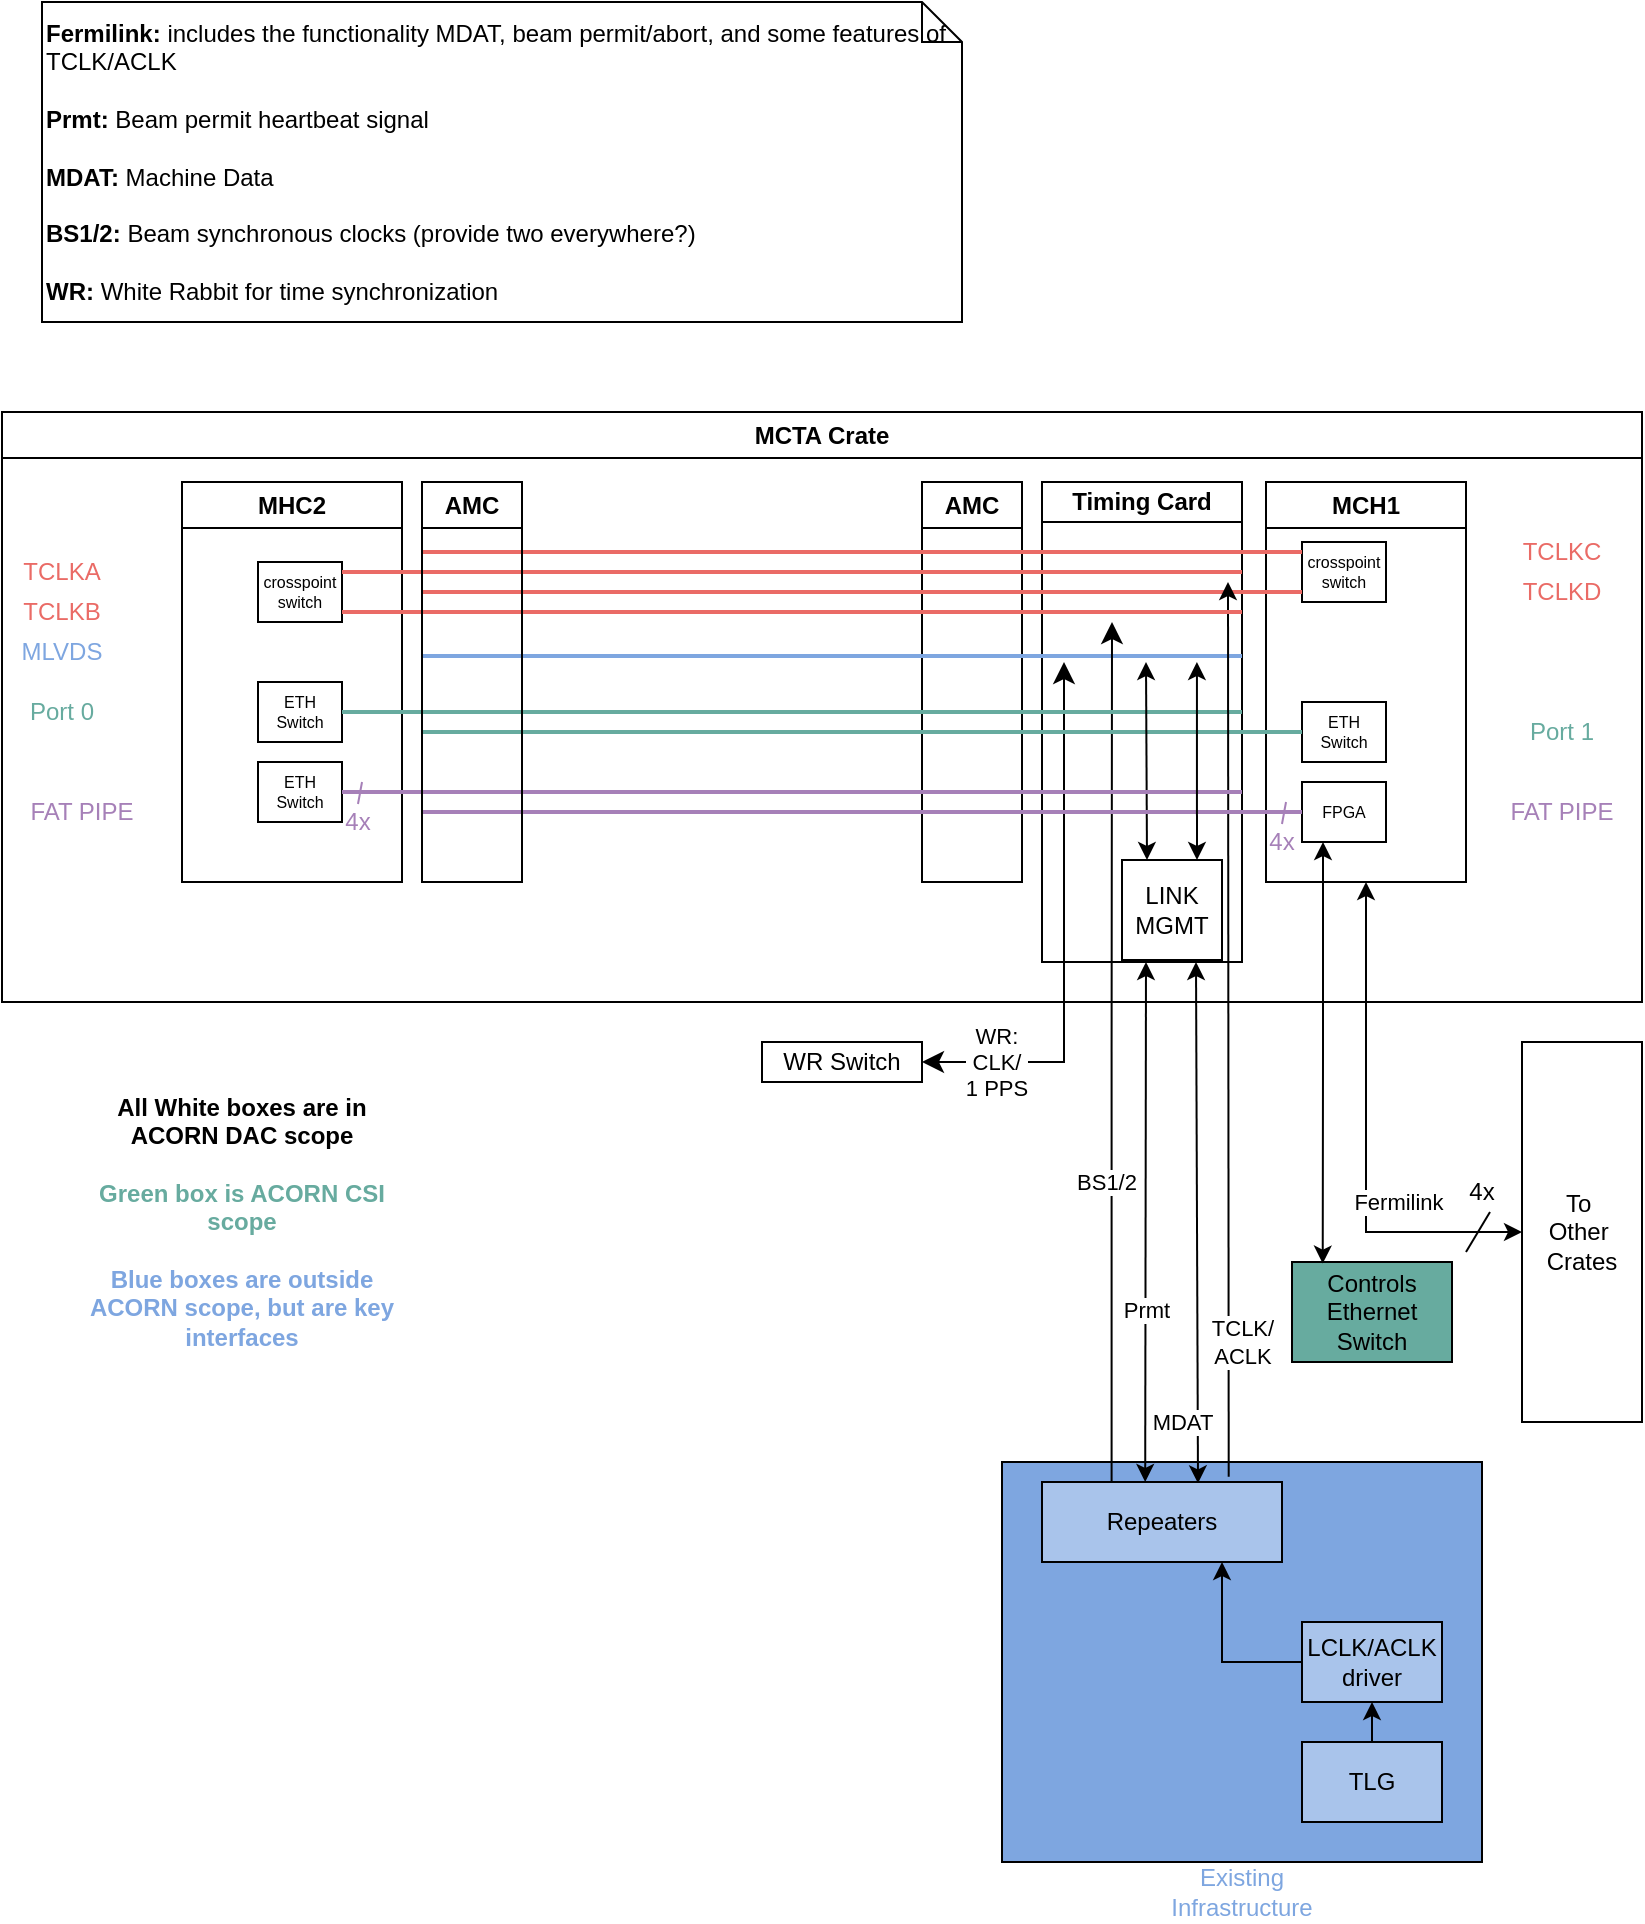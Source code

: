 <mxfile version="24.3.0" type="github">
  <diagram name="Page-1" id="LWEZlGGbSrIIkCykrBxC">
    <mxGraphModel dx="1430" dy="810" grid="1" gridSize="10" guides="1" tooltips="1" connect="1" arrows="1" fold="1" page="1" pageScale="1" pageWidth="850" pageHeight="1100" math="0" shadow="0">
      <root>
        <mxCell id="0" />
        <mxCell id="1" parent="0" />
        <mxCell id="h7kvZbICp2aqLXOeY_oO-31" value="" style="rounded=0;whiteSpace=wrap;html=1;labelBackgroundColor=none;fillColor=#7EA6E0;" vertex="1" parent="1">
          <mxGeometry x="520" y="760" width="240" height="200" as="geometry" />
        </mxCell>
        <mxCell id="NNJ1faXIut8Of5q7evjf-1" value="MCH1" style="swimlane;whiteSpace=wrap;html=1;" parent="1" vertex="1">
          <mxGeometry x="652" y="270" width="100" height="200" as="geometry" />
        </mxCell>
        <mxCell id="NNJ1faXIut8Of5q7evjf-40" value="&lt;div style=&quot;font-size: 8px;&quot;&gt;&lt;span style=&quot;background-color: initial; font-size: 8px;&quot;&gt;&lt;font style=&quot;font-size: 8px;&quot;&gt;crosspoint&lt;/font&gt;&lt;/span&gt;&lt;/div&gt;&lt;div style=&quot;font-size: 8px;&quot;&gt;&lt;span style=&quot;background-color: initial; font-size: 8px;&quot;&gt;&lt;font style=&quot;font-size: 8px;&quot;&gt;switch&lt;/font&gt;&lt;/span&gt;&lt;/div&gt;" style="rounded=0;whiteSpace=wrap;html=1;align=center;fontSize=8;" parent="NNJ1faXIut8Of5q7evjf-1" vertex="1">
          <mxGeometry x="18" y="30" width="42" height="30" as="geometry" />
        </mxCell>
        <mxCell id="h7kvZbICp2aqLXOeY_oO-13" value="ETH&lt;br&gt;Switch" style="rounded=0;whiteSpace=wrap;html=1;align=center;fontSize=8;" vertex="1" parent="NNJ1faXIut8Of5q7evjf-1">
          <mxGeometry x="18" y="110" width="42" height="30" as="geometry" />
        </mxCell>
        <mxCell id="h7kvZbICp2aqLXOeY_oO-23" value="" style="endArrow=none;html=1;rounded=0;strokeColor=#A680B8;" edge="1" parent="NNJ1faXIut8Of5q7evjf-1">
          <mxGeometry width="50" height="50" relative="1" as="geometry">
            <mxPoint x="8" y="171" as="sourcePoint" />
            <mxPoint x="10" y="160" as="targetPoint" />
          </mxGeometry>
        </mxCell>
        <mxCell id="h7kvZbICp2aqLXOeY_oO-24" value="&lt;font color=&quot;#a680b8&quot;&gt;4x&lt;/font&gt;" style="text;html=1;align=center;verticalAlign=middle;whiteSpace=wrap;rounded=0;strokeColor=none;" vertex="1" parent="NNJ1faXIut8Of5q7evjf-1">
          <mxGeometry x="-22" y="165" width="60" height="30" as="geometry" />
        </mxCell>
        <mxCell id="h7kvZbICp2aqLXOeY_oO-29" value="FPGA" style="rounded=0;whiteSpace=wrap;html=1;align=center;fontSize=8;" vertex="1" parent="NNJ1faXIut8Of5q7evjf-1">
          <mxGeometry x="18" y="150" width="42" height="30" as="geometry" />
        </mxCell>
        <mxCell id="NNJ1faXIut8Of5q7evjf-2" value="Timing Card" style="swimlane;whiteSpace=wrap;html=1;startSize=20;" parent="1" vertex="1">
          <mxGeometry x="540" y="270" width="100" height="240" as="geometry" />
        </mxCell>
        <mxCell id="h7kvZbICp2aqLXOeY_oO-4" value="LINK MGMT" style="rounded=0;whiteSpace=wrap;html=1;" vertex="1" parent="NNJ1faXIut8Of5q7evjf-2">
          <mxGeometry x="40" y="189" width="50" height="50" as="geometry" />
        </mxCell>
        <mxCell id="NNJ1faXIut8Of5q7evjf-3" value="MHC2" style="swimlane;whiteSpace=wrap;html=1;" parent="1" vertex="1">
          <mxGeometry x="110" y="270" width="110" height="200" as="geometry" />
        </mxCell>
        <mxCell id="NNJ1faXIut8Of5q7evjf-42" value="&lt;div style=&quot;font-size: 8px;&quot;&gt;&lt;span style=&quot;background-color: initial; font-size: 8px;&quot;&gt;&lt;font style=&quot;font-size: 8px;&quot;&gt;crosspoint&lt;/font&gt;&lt;/span&gt;&lt;/div&gt;&lt;div style=&quot;font-size: 8px;&quot;&gt;&lt;span style=&quot;background-color: initial; font-size: 8px;&quot;&gt;&lt;font style=&quot;font-size: 8px;&quot;&gt;switch&lt;/font&gt;&lt;/span&gt;&lt;/div&gt;" style="rounded=0;whiteSpace=wrap;html=1;align=center;fontSize=8;" parent="NNJ1faXIut8Of5q7evjf-3" vertex="1">
          <mxGeometry x="38" y="40" width="42" height="30" as="geometry" />
        </mxCell>
        <mxCell id="h7kvZbICp2aqLXOeY_oO-12" value="ETH&lt;br&gt;Switch" style="rounded=0;whiteSpace=wrap;html=1;align=center;fontSize=8;" vertex="1" parent="NNJ1faXIut8Of5q7evjf-3">
          <mxGeometry x="38" y="100" width="42" height="30" as="geometry" />
        </mxCell>
        <mxCell id="h7kvZbICp2aqLXOeY_oO-20" value="" style="endArrow=none;html=1;rounded=0;strokeColor=#A680B8;" edge="1" parent="NNJ1faXIut8Of5q7evjf-3">
          <mxGeometry width="50" height="50" relative="1" as="geometry">
            <mxPoint x="88" y="161" as="sourcePoint" />
            <mxPoint x="90" y="150" as="targetPoint" />
          </mxGeometry>
        </mxCell>
        <mxCell id="h7kvZbICp2aqLXOeY_oO-21" value="&lt;font color=&quot;#a680b8&quot;&gt;4x&lt;/font&gt;" style="text;html=1;align=center;verticalAlign=middle;whiteSpace=wrap;rounded=0;strokeColor=none;" vertex="1" parent="NNJ1faXIut8Of5q7evjf-3">
          <mxGeometry x="58" y="155" width="60" height="30" as="geometry" />
        </mxCell>
        <mxCell id="h7kvZbICp2aqLXOeY_oO-28" value="ETH&lt;br&gt;Switch" style="rounded=0;whiteSpace=wrap;html=1;align=center;fontSize=8;" vertex="1" parent="NNJ1faXIut8Of5q7evjf-3">
          <mxGeometry x="38" y="140" width="42" height="30" as="geometry" />
        </mxCell>
        <mxCell id="NNJ1faXIut8Of5q7evjf-4" value="AMC" style="swimlane;whiteSpace=wrap;html=1;" parent="1" vertex="1">
          <mxGeometry x="480" y="270" width="50" height="200" as="geometry" />
        </mxCell>
        <mxCell id="NNJ1faXIut8Of5q7evjf-10" value="&lt;b&gt;Fermilink:&lt;/b&gt; includes the functionality MDAT, beam permit/abort, and some features of&amp;nbsp;&lt;br&gt;TCLK/ACLK&lt;div&gt;&lt;br&gt;&lt;b&gt;Prmt:&lt;/b&gt; Beam permit heartbeat signal&lt;br&gt;&lt;br&gt;&lt;b&gt;MDAT:&lt;/b&gt; Machine Data&lt;br&gt;&lt;br&gt;&lt;b&gt;BS1/2:&lt;/b&gt; Beam synchronous clocks (provide two everywhere?)&lt;br&gt;&lt;br&gt;&lt;b&gt;WR:&lt;/b&gt; White Rabbit for time synchronization&lt;/div&gt;" style="shape=note;size=20;whiteSpace=wrap;html=1;align=left;" parent="1" vertex="1">
          <mxGeometry x="40" y="30" width="460" height="160" as="geometry" />
        </mxCell>
        <mxCell id="NNJ1faXIut8Of5q7evjf-12" value="TCLKA" style="text;html=1;strokeColor=none;fillColor=none;align=center;verticalAlign=middle;whiteSpace=wrap;rounded=0;fontColor=#EA6B66;" parent="1" vertex="1">
          <mxGeometry x="20" y="300" width="60" height="30" as="geometry" />
        </mxCell>
        <mxCell id="NNJ1faXIut8Of5q7evjf-15" value="TCLKB" style="text;html=1;strokeColor=none;fillColor=none;align=center;verticalAlign=middle;whiteSpace=wrap;rounded=0;fontColor=#EA6B66;" parent="1" vertex="1">
          <mxGeometry x="20" y="320" width="60" height="30" as="geometry" />
        </mxCell>
        <mxCell id="NNJ1faXIut8Of5q7evjf-16" value="" style="line;strokeWidth=2;html=1;strokeColor=#EA6B66;" parent="1" vertex="1">
          <mxGeometry x="230" y="320" width="440" height="10" as="geometry" />
        </mxCell>
        <mxCell id="NNJ1faXIut8Of5q7evjf-17" value="" style="line;strokeWidth=2;html=1;strokeColor=#EA6B66;" parent="1" vertex="1">
          <mxGeometry x="230" y="300" width="440" height="10" as="geometry" />
        </mxCell>
        <mxCell id="NNJ1faXIut8Of5q7evjf-18" value="TCLKC" style="text;html=1;strokeColor=none;fillColor=none;align=center;verticalAlign=middle;whiteSpace=wrap;rounded=0;fontColor=#EA6B66;" parent="1" vertex="1">
          <mxGeometry x="770" y="290" width="60" height="30" as="geometry" />
        </mxCell>
        <mxCell id="NNJ1faXIut8Of5q7evjf-19" value="TCLKD" style="text;html=1;strokeColor=none;fillColor=none;align=center;verticalAlign=middle;whiteSpace=wrap;rounded=0;fontColor=#EA6B66;" parent="1" vertex="1">
          <mxGeometry x="770" y="310" width="60" height="30" as="geometry" />
        </mxCell>
        <mxCell id="NNJ1faXIut8Of5q7evjf-23" value="" style="line;strokeWidth=2;html=1;strokeColor=#7EA6E0;fontColor=#7EA6E0;" parent="1" vertex="1">
          <mxGeometry x="230" y="352" width="410" height="10" as="geometry" />
        </mxCell>
        <mxCell id="NNJ1faXIut8Of5q7evjf-24" value="Prmt" style="endArrow=classic;html=1;rounded=0;exitX=0.43;exitY=0;exitDx=0;exitDy=0;exitPerimeter=0;startArrow=classic;startFill=1;" parent="1" source="NNJ1faXIut8Of5q7evjf-47" edge="1">
          <mxGeometry x="-0.333" width="50" height="50" relative="1" as="geometry">
            <mxPoint x="600" y="670" as="sourcePoint" />
            <mxPoint x="592" y="510" as="targetPoint" />
            <mxPoint as="offset" />
          </mxGeometry>
        </mxCell>
        <mxCell id="NNJ1faXIut8Of5q7evjf-27" value="WR: &lt;br&gt;CLK/&lt;br&gt;1 PPS" style="edgeStyle=elbowEdgeStyle;elbow=vertical;endArrow=classic;html=1;curved=0;rounded=0;endSize=8;startSize=8;exitX=1;exitY=0.5;exitDx=0;exitDy=0;startArrow=classic;startFill=1;" parent="1" source="NNJ1faXIut8Of5q7evjf-44" edge="1">
          <mxGeometry x="-0.732" width="50" height="50" relative="1" as="geometry">
            <mxPoint x="550" y="545" as="sourcePoint" />
            <mxPoint x="551" y="360" as="targetPoint" />
            <mxPoint as="offset" />
            <Array as="points">
              <mxPoint x="530" y="560" />
            </Array>
          </mxGeometry>
        </mxCell>
        <mxCell id="NNJ1faXIut8Of5q7evjf-29" value="BS1/2" style="edgeStyle=elbowEdgeStyle;elbow=vertical;endArrow=classic;html=1;curved=0;rounded=0;endSize=8;startSize=8;exitX=0.29;exitY=0;exitDx=0;exitDy=0;exitPerimeter=0;" parent="1" source="NNJ1faXIut8Of5q7evjf-47" edge="1">
          <mxGeometry x="-0.3" y="3" width="50" height="50" relative="1" as="geometry">
            <mxPoint x="570" y="740" as="sourcePoint" />
            <mxPoint x="575" y="340" as="targetPoint" />
            <Array as="points" />
            <mxPoint as="offset" />
          </mxGeometry>
        </mxCell>
        <mxCell id="NNJ1faXIut8Of5q7evjf-31" value="" style="line;strokeWidth=2;html=1;strokeColor=#67AB9F;" parent="1" vertex="1">
          <mxGeometry x="190" y="380" width="450" height="10" as="geometry" />
        </mxCell>
        <mxCell id="NNJ1faXIut8Of5q7evjf-32" value="" style="line;strokeWidth=2;html=1;strokeColor=#67AB9F;" parent="1" vertex="1">
          <mxGeometry x="230" y="390" width="440" height="10" as="geometry" />
        </mxCell>
        <mxCell id="NNJ1faXIut8Of5q7evjf-33" value="Port 0" style="text;html=1;strokeColor=none;fillColor=none;align=center;verticalAlign=middle;whiteSpace=wrap;rounded=0;fontColor=#67AB9F;" parent="1" vertex="1">
          <mxGeometry x="20" y="370" width="60" height="30" as="geometry" />
        </mxCell>
        <mxCell id="NNJ1faXIut8Of5q7evjf-34" value="Port 1" style="text;html=1;strokeColor=none;fillColor=none;align=center;verticalAlign=middle;whiteSpace=wrap;rounded=0;fontColor=#67AB9F;" parent="1" vertex="1">
          <mxGeometry x="770" y="380" width="60" height="30" as="geometry" />
        </mxCell>
        <mxCell id="NNJ1faXIut8Of5q7evjf-36" value="TCLK/&lt;br&gt;ACLK" style="endArrow=classic;html=1;rounded=0;exitX=0.778;exitY=-0.067;exitDx=0;exitDy=0;exitPerimeter=0;startArrow=none;startFill=0;" parent="1" source="NNJ1faXIut8Of5q7evjf-47" edge="1">
          <mxGeometry x="-0.699" y="-7" width="50" height="50" relative="1" as="geometry">
            <mxPoint x="634.16" y="709" as="sourcePoint" />
            <mxPoint x="633" y="320" as="targetPoint" />
            <mxPoint as="offset" />
          </mxGeometry>
        </mxCell>
        <mxCell id="NNJ1faXIut8Of5q7evjf-37" value="MDAT" style="endArrow=classic;html=1;rounded=0;exitX=0.65;exitY=0.017;exitDx=0;exitDy=0;exitPerimeter=0;startArrow=classic;startFill=1;" parent="1" source="NNJ1faXIut8Of5q7evjf-47" edge="1">
          <mxGeometry x="-0.764" y="8" width="50" height="50" relative="1" as="geometry">
            <mxPoint x="620" y="740" as="sourcePoint" />
            <mxPoint x="617" y="510" as="targetPoint" />
            <mxPoint as="offset" />
          </mxGeometry>
        </mxCell>
        <mxCell id="NNJ1faXIut8Of5q7evjf-41" value="&lt;font color=&quot;#7ea6e0&quot;&gt;MLVDS&lt;/font&gt;" style="text;html=1;strokeColor=none;fillColor=none;align=center;verticalAlign=middle;whiteSpace=wrap;rounded=0;fontColor=#67AB9F;" parent="1" vertex="1">
          <mxGeometry x="20" y="340" width="60" height="30" as="geometry" />
        </mxCell>
        <mxCell id="NNJ1faXIut8Of5q7evjf-44" value="WR Switch" style="rounded=0;whiteSpace=wrap;html=1;" parent="1" vertex="1">
          <mxGeometry x="400" y="550" width="80" height="20" as="geometry" />
        </mxCell>
        <mxCell id="NNJ1faXIut8Of5q7evjf-47" value="Repeaters" style="rounded=0;whiteSpace=wrap;html=1;points=[[0,0,0,0,0],[0,0.25,0,0,0],[0,0.5,0,0,0],[0,0.75,0,0,0],[0,1,0,0,0],[0.14,0,0,0,0],[0.25,1,0,0,0],[0.29,0,0,0,0],[0.43,0,0,0,0],[0.5,1,0,0,0],[0.57,0,0,0,0],[0.71,0,0,0,0],[0.75,1,0,0,0],[0.86,0,0,0,0],[1,0,0,0,0],[1,0.25,0,0,0],[1,0.5,0,0,0],[1,0.75,0,0,0],[1,1,0,0,0]];fillColor=#A9C4EB;" parent="1" vertex="1">
          <mxGeometry x="540" y="770" width="120" height="40" as="geometry" />
        </mxCell>
        <mxCell id="NNJ1faXIut8Of5q7evjf-53" value="TLG" style="rounded=0;whiteSpace=wrap;html=1;points=[[0,0,0,0,0],[0,0.25,0,0,0],[0,0.5,0,0,0],[0,0.75,0,0,0],[0,1,0,0,0],[0.14,0,0,0,0],[0.25,1,0,0,0],[0.29,0,0,0,0],[0.43,0,0,0,0],[0.5,1,0,0,0],[0.57,0,0,0,0],[0.71,0,0,0,0],[0.75,1,0,0,0],[0.86,0,0,0,0],[1,0,0,0,0],[1,0.25,0,0,0],[1,0.5,0,0,0],[1,0.75,0,0,0],[1,1,0,0,0]];fillColor=#A9C4EB;" parent="1" vertex="1">
          <mxGeometry x="670" y="900" width="70" height="40" as="geometry" />
        </mxCell>
        <mxCell id="NNJ1faXIut8Of5q7evjf-55" style="edgeStyle=orthogonalEdgeStyle;rounded=0;orthogonalLoop=1;jettySize=auto;html=1;entryX=0.75;entryY=1;entryDx=0;entryDy=0;entryPerimeter=0;exitX=0;exitY=0.5;exitDx=0;exitDy=0;exitPerimeter=0;" parent="1" source="NNJ1faXIut8Of5q7evjf-56" target="NNJ1faXIut8Of5q7evjf-47" edge="1">
          <mxGeometry relative="1" as="geometry">
            <mxPoint x="690" y="890" as="sourcePoint" />
          </mxGeometry>
        </mxCell>
        <mxCell id="NNJ1faXIut8Of5q7evjf-56" value="LCLK/ACLK&lt;br&gt;driver" style="rounded=0;whiteSpace=wrap;html=1;points=[[0,0,0,0,0],[0,0.25,0,0,0],[0,0.5,0,0,0],[0,0.75,0,0,0],[0,1,0,0,0],[0.14,0,0,0,0],[0.25,1,0,0,0],[0.29,0,0,0,0],[0.43,0,0,0,0],[0.5,1,0,0,0],[0.57,0,0,0,0],[0.71,0,0,0,0],[0.75,1,0,0,0],[0.86,0,0,0,0],[1,0,0,0,0],[1,0.25,0,0,0],[1,0.5,0,0,0],[1,0.75,0,0,0],[1,1,0,0,0]];fillColor=#A9C4EB;" parent="1" vertex="1">
          <mxGeometry x="670" y="840" width="70" height="40" as="geometry" />
        </mxCell>
        <mxCell id="NNJ1faXIut8Of5q7evjf-57" style="edgeStyle=orthogonalEdgeStyle;rounded=0;orthogonalLoop=1;jettySize=auto;html=1;exitX=0.43;exitY=0;exitDx=0;exitDy=0;exitPerimeter=0;entryX=0.5;entryY=1;entryDx=0;entryDy=0;entryPerimeter=0;" parent="1" source="NNJ1faXIut8Of5q7evjf-53" target="NNJ1faXIut8Of5q7evjf-56" edge="1">
          <mxGeometry relative="1" as="geometry" />
        </mxCell>
        <mxCell id="NNJ1faXIut8Of5q7evjf-58" value="FAT PIPE" style="text;html=1;strokeColor=none;fillColor=none;align=center;verticalAlign=middle;whiteSpace=wrap;rounded=0;fontColor=#A680B8;" parent="1" vertex="1">
          <mxGeometry x="770" y="420" width="60" height="30" as="geometry" />
        </mxCell>
        <mxCell id="h7kvZbICp2aqLXOeY_oO-5" style="edgeStyle=orthogonalEdgeStyle;rounded=0;orthogonalLoop=1;jettySize=auto;html=1;exitX=0.25;exitY=0;exitDx=0;exitDy=0;startArrow=classic;startFill=1;" edge="1" parent="1" source="h7kvZbICp2aqLXOeY_oO-4">
          <mxGeometry relative="1" as="geometry">
            <mxPoint x="592" y="360" as="targetPoint" />
          </mxGeometry>
        </mxCell>
        <mxCell id="h7kvZbICp2aqLXOeY_oO-6" value="To&amp;nbsp;&lt;br&gt;Other&amp;nbsp;&lt;br&gt;Crates" style="rounded=0;whiteSpace=wrap;html=1;points=[[0,0,0,0,0],[0,0.25,0,0,0],[0,0.5,0,0,0],[0,0.75,0,0,0],[0,1,0,0,0],[0.14,0,0,0,0],[0.25,1,0,0,0],[0.29,0,0,0,0],[0.43,0,0,0,0],[0.5,1,0,0,0],[0.57,0,0,0,0],[0.71,0,0,0,0],[0.75,1,0,0,0],[0.86,0,0,0,0],[1,0,0,0,0],[1,0.25,0,0,0],[1,0.5,0,0,0],[1,0.75,0,0,0],[1,1,0,0,0]];" vertex="1" parent="1">
          <mxGeometry x="780" y="550" width="60" height="190" as="geometry" />
        </mxCell>
        <mxCell id="h7kvZbICp2aqLXOeY_oO-7" value="Fermilink" style="edgeStyle=orthogonalEdgeStyle;rounded=0;orthogonalLoop=1;jettySize=auto;html=1;exitX=0.5;exitY=1;exitDx=0;exitDy=0;entryX=0;entryY=0.5;entryDx=0;entryDy=0;entryPerimeter=0;startArrow=classic;startFill=1;" edge="1" parent="1" source="NNJ1faXIut8Of5q7evjf-1" target="h7kvZbICp2aqLXOeY_oO-6">
          <mxGeometry x="0.507" y="15" relative="1" as="geometry">
            <mxPoint as="offset" />
          </mxGeometry>
        </mxCell>
        <mxCell id="h7kvZbICp2aqLXOeY_oO-11" value="FAT PIPE" style="text;html=1;strokeColor=none;fillColor=none;align=center;verticalAlign=middle;whiteSpace=wrap;rounded=0;fontColor=#A680B8;" vertex="1" parent="1">
          <mxGeometry x="30" y="420" width="60" height="30" as="geometry" />
        </mxCell>
        <mxCell id="h7kvZbICp2aqLXOeY_oO-14" value="" style="line;strokeWidth=2;html=1;strokeColor=#A680B8;" vertex="1" parent="1">
          <mxGeometry x="190" y="420" width="450" height="10" as="geometry" />
        </mxCell>
        <mxCell id="h7kvZbICp2aqLXOeY_oO-15" value="" style="line;strokeWidth=2;html=1;strokeColor=#A680B8;" vertex="1" parent="1">
          <mxGeometry x="230" y="430" width="440" height="10" as="geometry" />
        </mxCell>
        <mxCell id="h7kvZbICp2aqLXOeY_oO-17" style="edgeStyle=orthogonalEdgeStyle;rounded=0;orthogonalLoop=1;jettySize=auto;html=1;exitX=0.75;exitY=0;exitDx=0;exitDy=0;entryX=0.945;entryY=0.8;entryDx=0;entryDy=0;entryPerimeter=0;startArrow=classic;startFill=1;" edge="1" parent="1" source="h7kvZbICp2aqLXOeY_oO-4" target="NNJ1faXIut8Of5q7evjf-23">
          <mxGeometry relative="1" as="geometry">
            <mxPoint x="620" y="420" as="targetPoint" />
          </mxGeometry>
        </mxCell>
        <mxCell id="h7kvZbICp2aqLXOeY_oO-18" value="" style="endArrow=none;html=1;rounded=0;" edge="1" parent="1">
          <mxGeometry width="50" height="50" relative="1" as="geometry">
            <mxPoint x="752" y="655" as="sourcePoint" />
            <mxPoint x="764" y="635" as="targetPoint" />
          </mxGeometry>
        </mxCell>
        <mxCell id="h7kvZbICp2aqLXOeY_oO-19" value="4x" style="text;html=1;align=center;verticalAlign=middle;whiteSpace=wrap;rounded=0;" vertex="1" parent="1">
          <mxGeometry x="730" y="610" width="60" height="30" as="geometry" />
        </mxCell>
        <mxCell id="h7kvZbICp2aqLXOeY_oO-25" value="" style="line;strokeWidth=2;html=1;strokeColor=#EA6B66;" vertex="1" parent="1">
          <mxGeometry x="190" y="330" width="450" height="10" as="geometry" />
        </mxCell>
        <mxCell id="h7kvZbICp2aqLXOeY_oO-26" value="" style="line;strokeWidth=2;html=1;strokeColor=#EA6B66;" vertex="1" parent="1">
          <mxGeometry x="190" y="310" width="450" height="10" as="geometry" />
        </mxCell>
        <mxCell id="h7kvZbICp2aqLXOeY_oO-27" value="AMC" style="swimlane;whiteSpace=wrap;html=1;" vertex="1" parent="1">
          <mxGeometry x="230" y="270" width="50" height="200" as="geometry" />
        </mxCell>
        <mxCell id="h7kvZbICp2aqLXOeY_oO-32" value="&lt;font color=&quot;#7ea6e0&quot;&gt;Existing Infrastructure&lt;/font&gt;" style="text;html=1;align=center;verticalAlign=middle;whiteSpace=wrap;rounded=0;" vertex="1" parent="1">
          <mxGeometry x="610" y="960" width="60" height="30" as="geometry" />
        </mxCell>
        <mxCell id="h7kvZbICp2aqLXOeY_oO-33" value="Controls&lt;div&gt;Ethernet&lt;br&gt;Switch&lt;/div&gt;" style="rounded=0;whiteSpace=wrap;html=1;fillColor=#67AB9F;" vertex="1" parent="1">
          <mxGeometry x="665" y="660" width="80" height="50" as="geometry" />
        </mxCell>
        <mxCell id="h7kvZbICp2aqLXOeY_oO-37" value="MCTA Crate" style="swimlane;whiteSpace=wrap;html=1;" vertex="1" parent="1">
          <mxGeometry x="20" y="235" width="820" height="295" as="geometry" />
        </mxCell>
        <mxCell id="h7kvZbICp2aqLXOeY_oO-30" value="" style="edgeStyle=orthogonalEdgeStyle;rounded=0;orthogonalLoop=1;jettySize=auto;html=1;exitX=0.25;exitY=1;exitDx=0;exitDy=0;startArrow=classic;startFill=1;entryX=0.192;entryY=0.016;entryDx=0;entryDy=0;entryPerimeter=0;" edge="1" parent="1" source="h7kvZbICp2aqLXOeY_oO-29" target="h7kvZbICp2aqLXOeY_oO-33">
          <mxGeometry x="1" y="10" relative="1" as="geometry">
            <mxPoint x="680.345" y="640" as="targetPoint" />
            <mxPoint x="-10" y="10" as="offset" />
          </mxGeometry>
        </mxCell>
        <mxCell id="h7kvZbICp2aqLXOeY_oO-49" value="&lt;b&gt;All White boxes are in ACORN DAC scope&lt;br&gt;&lt;br&gt;&lt;font color=&quot;#67ab9f&quot;&gt;Green box is ACORN CSI scope&lt;/font&gt;&lt;/b&gt;&lt;div&gt;&lt;b&gt;&lt;br&gt;&lt;/b&gt;&lt;/div&gt;&lt;div&gt;&lt;font color=&quot;#7ea6e0&quot;&gt;&lt;b&gt;Blue boxes are outside ACORN scope, but are key interfaces&lt;/b&gt;&lt;/font&gt;&lt;/div&gt;" style="text;html=1;align=center;verticalAlign=middle;whiteSpace=wrap;rounded=0;" vertex="1" parent="1">
          <mxGeometry x="60" y="570" width="160" height="140" as="geometry" />
        </mxCell>
      </root>
    </mxGraphModel>
  </diagram>
</mxfile>
